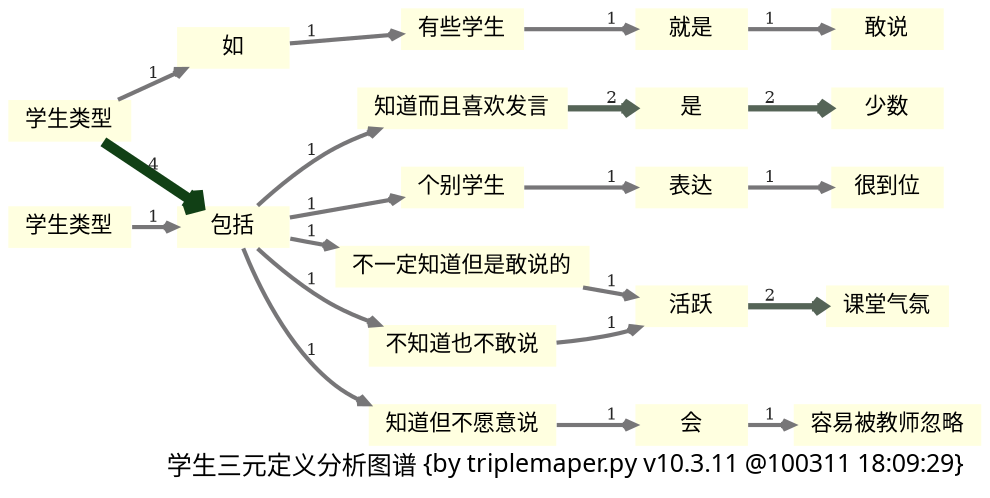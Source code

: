 digraph mainmap {
/*图片生成命令:: need:: apt-get install graphviz-cairo
$ dot test.dot -Tpng -o test.png -Tcmapx -o test.map
        style=filled,fillcolor=lightyellow,
        shape=plaintext,        
        ranksep=1.2,size="12,32"
        overlap=false,splines=true,
*/
    graph [label="学生三元定义分析图谱 {by triplemaper.py v10.3.11 @100311 18:09:29}",
        labelloc="b",labeljust="r",
        fontsize=12.0,
        fontname="VeraSansYuanTi-Regular.ttf",
        ratio=compress,
        rankdir=LR,
        ranksep=0.2,
        ];
    node[fontsize=10.5,color=gray70,
        target="new",shape=plaintext,
        style=filled,fillcolor=lightyellow,
        height=0.1,
        ];
    /*dir=both,plaintext		arrowType=vee,
        */
    edge [fontsize=8.0,fontcolor=gray15,
        color=gray40,
        arrowsize=0.5,arrowhead=vee,arrowtail=none,
        len=2.1,
        ];
    /*关系
        len=1.7,
    KUP->PEM    [arrowhead=normal,style="setlinewidth(4)"]; 
    */    
有些学生 [label="有些学生",URL="#"];
学生类型 [label="学生类型",URL="#"];
知道而且喜欢发言 [label="知道而且喜欢发言",URL="#"];
包括 [label="包括",URL="#"];
活跃 [label="活跃",URL="#"];
表达 [label="表达",URL="#"];
不知道也不敢说 [label="不知道也不敢说",URL="#"];
是 [label="是",URL="#"];
就是 [label="就是",URL="#"];
个别学生 [label="个别学生",URL="#"];
会 [label="会",URL="#"];
知道但不愿意说 [label="知道但不愿意说",URL="#"];
如 [label="如",URL="#"];
﻿学生类型 [label="﻿学生类型",URL="#"];
不一定知道但是敢说的 [label="不一定知道但是敢说的",URL="#"];


    /*页面
    Td    [label="Toad\n未来特性管理视图",shape=component,URL=""];
    */

有些学生->就是 [label="1",style="setlinewidth(2)",color="#777678"];
学生类型->如 [label="1",style="setlinewidth(2)",color="#777678"];
学生类型->包括 [label="4",style="setlinewidth(5)",color="#114015"];
知道而且喜欢发言->是 [label="2",style="setlinewidth(3)",color="#556457"];
包括->不知道也不敢说 [label="1",style="setlinewidth(2)",color="#777678"];
包括->知道而且喜欢发言 [label="1",style="setlinewidth(2)",color="#777678"];
包括->个别学生 [label="1",style="setlinewidth(2)",color="#777678"];
包括->知道但不愿意说 [label="1",style="setlinewidth(2)",color="#777678"];
包括->不一定知道但是敢说的 [label="1",style="setlinewidth(2)",color="#777678"];
活跃->课堂气氛 [label="2",style="setlinewidth(3)",color="#556457"];
表达->很到位 [label="1",style="setlinewidth(2)",color="#777678"];
不知道也不敢说->活跃 [label="1",style="setlinewidth(2)",color="#777678"];
是->少数 [label="2",style="setlinewidth(3)",color="#556457"];
就是->敢说 [label="1",style="setlinewidth(2)",color="#777678"];
个别学生->表达 [label="1",style="setlinewidth(2)",color="#777678"];
会->容易被教师忽略 [label="1",style="setlinewidth(2)",color="#777678"];
知道但不愿意说->会 [label="1",style="setlinewidth(2)",color="#777678"];
如->有些学生 [label="1",style="setlinewidth(2)",color="#777678"];
﻿学生类型->包括 [label="1",style="setlinewidth(2)",color="#777678"];
不一定知道但是敢说的->活跃 [label="1",style="setlinewidth(2)",color="#777678"];


}

